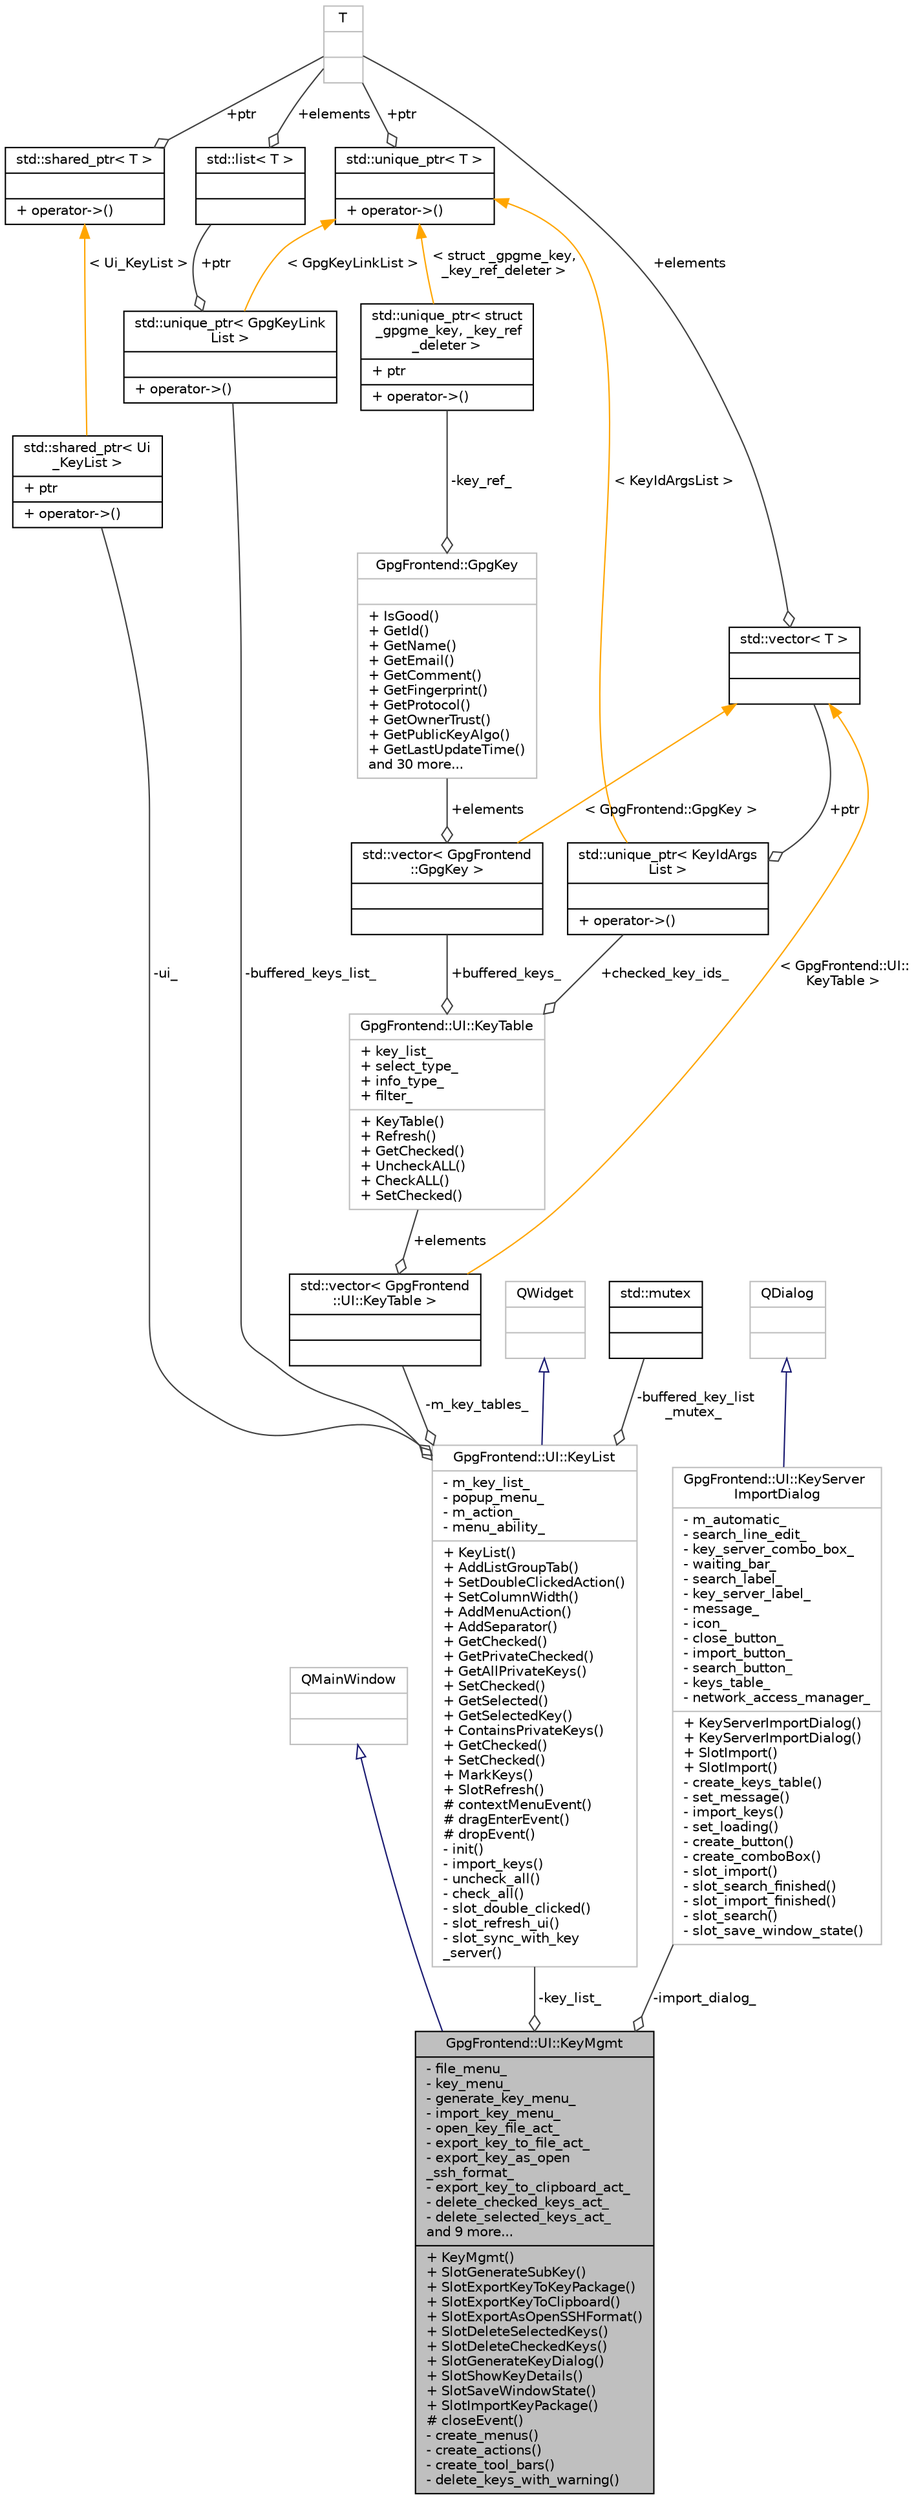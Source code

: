 digraph "GpgFrontend::UI::KeyMgmt"
{
 // INTERACTIVE_SVG=YES
 // LATEX_PDF_SIZE
  edge [fontname="Helvetica",fontsize="10",labelfontname="Helvetica",labelfontsize="10"];
  node [fontname="Helvetica",fontsize="10",shape=record];
  Node1 [label="{GpgFrontend::UI::KeyMgmt\n|- file_menu_\l- key_menu_\l- generate_key_menu_\l- import_key_menu_\l- open_key_file_act_\l- export_key_to_file_act_\l- export_key_as_open\l_ssh_format_\l- export_key_to_clipboard_act_\l- delete_checked_keys_act_\l- delete_selected_keys_act_\land 9 more...\l|+ KeyMgmt()\l+ SlotGenerateSubKey()\l+ SlotExportKeyToKeyPackage()\l+ SlotExportKeyToClipboard()\l+ SlotExportAsOpenSSHFormat()\l+ SlotDeleteSelectedKeys()\l+ SlotDeleteCheckedKeys()\l+ SlotGenerateKeyDialog()\l+ SlotShowKeyDetails()\l+ SlotSaveWindowState()\l+ SlotImportKeyPackage()\l# closeEvent()\l- create_menus()\l- create_actions()\l- create_tool_bars()\l- delete_keys_with_warning()\l}",height=0.2,width=0.4,color="black", fillcolor="grey75", style="filled", fontcolor="black",tooltip=" "];
  Node2 -> Node1 [dir="back",color="midnightblue",fontsize="10",style="solid",arrowtail="onormal",fontname="Helvetica"];
  Node2 [label="{QMainWindow\n||}",height=0.2,width=0.4,color="grey75", fillcolor="white", style="filled",tooltip=" "];
  Node3 -> Node1 [color="grey25",fontsize="10",style="solid",label=" -key_list_" ,arrowhead="odiamond",fontname="Helvetica"];
  Node3 [label="{GpgFrontend::UI::KeyList\n|- m_key_list_\l- popup_menu_\l- m_action_\l- menu_ability_\l|+ KeyList()\l+ AddListGroupTab()\l+ SetDoubleClickedAction()\l+ SetColumnWidth()\l+ AddMenuAction()\l+ AddSeparator()\l+ GetChecked()\l+ GetPrivateChecked()\l+ GetAllPrivateKeys()\l+ SetChecked()\l+ GetSelected()\l+ GetSelectedKey()\l+ ContainsPrivateKeys()\l+ GetChecked()\l+ SetChecked()\l+ MarkKeys()\l+ SlotRefresh()\l# contextMenuEvent()\l# dragEnterEvent()\l# dropEvent()\l- init()\l- import_keys()\l- uncheck_all()\l- check_all()\l- slot_double_clicked()\l- slot_refresh_ui()\l- slot_sync_with_key\l_server()\l}",height=0.2,width=0.4,color="grey75", fillcolor="white", style="filled",URL="$classGpgFrontend_1_1UI_1_1KeyList.html",tooltip=" "];
  Node4 -> Node3 [dir="back",color="midnightblue",fontsize="10",style="solid",arrowtail="onormal",fontname="Helvetica"];
  Node4 [label="{QWidget\n||}",height=0.2,width=0.4,color="grey75", fillcolor="white", style="filled",tooltip=" "];
  Node5 -> Node3 [color="grey25",fontsize="10",style="solid",label=" -buffered_key_list\l_mutex_" ,arrowhead="odiamond",fontname="Helvetica"];
  Node5 [label="{std::mutex\n||}",height=0.2,width=0.4,color="black", fillcolor="white", style="filled",tooltip=" "];
  Node6 -> Node3 [color="grey25",fontsize="10",style="solid",label=" -ui_" ,arrowhead="odiamond",fontname="Helvetica"];
  Node6 [label="{std::shared_ptr\< Ui\l_KeyList \>\n|+ ptr\l|+ operator-\>()\l}",height=0.2,width=0.4,color="black", fillcolor="white", style="filled",tooltip=" "];
  Node7 -> Node6 [dir="back",color="orange",fontsize="10",style="solid",label=" \< Ui_KeyList \>" ,fontname="Helvetica"];
  Node7 [label="{std::shared_ptr\< T \>\n||+ operator-\>()\l}",height=0.2,width=0.4,color="black", fillcolor="white", style="filled",tooltip=" "];
  Node8 -> Node7 [color="grey25",fontsize="10",style="solid",label=" +ptr" ,arrowhead="odiamond",fontname="Helvetica"];
  Node8 [label="{T\n||}",height=0.2,width=0.4,color="grey75", fillcolor="white", style="filled",tooltip=" "];
  Node9 -> Node3 [color="grey25",fontsize="10",style="solid",label=" -m_key_tables_" ,arrowhead="odiamond",fontname="Helvetica"];
  Node9 [label="{std::vector\< GpgFrontend\l::UI::KeyTable \>\n||}",height=0.2,width=0.4,color="black", fillcolor="white", style="filled",tooltip=" "];
  Node10 -> Node9 [color="grey25",fontsize="10",style="solid",label=" +elements" ,arrowhead="odiamond",fontname="Helvetica"];
  Node10 [label="{GpgFrontend::UI::KeyTable\n|+ key_list_\l+ select_type_\l+ info_type_\l+ filter_\l|+ KeyTable()\l+ Refresh()\l+ GetChecked()\l+ UncheckALL()\l+ CheckALL()\l+ SetChecked()\l}",height=0.2,width=0.4,color="grey75", fillcolor="white", style="filled",URL="$structGpgFrontend_1_1UI_1_1KeyTable.html",tooltip=" "];
  Node11 -> Node10 [color="grey25",fontsize="10",style="solid",label=" +buffered_keys_" ,arrowhead="odiamond",fontname="Helvetica"];
  Node11 [label="{std::vector\< GpgFrontend\l::GpgKey \>\n||}",height=0.2,width=0.4,color="black", fillcolor="white", style="filled",tooltip=" "];
  Node12 -> Node11 [color="grey25",fontsize="10",style="solid",label=" +elements" ,arrowhead="odiamond",fontname="Helvetica"];
  Node12 [label="{GpgFrontend::GpgKey\n||+ IsGood()\l+ GetId()\l+ GetName()\l+ GetEmail()\l+ GetComment()\l+ GetFingerprint()\l+ GetProtocol()\l+ GetOwnerTrust()\l+ GetPublicKeyAlgo()\l+ GetLastUpdateTime()\land 30 more...\l}",height=0.2,width=0.4,color="grey75", fillcolor="white", style="filled",URL="$classGpgFrontend_1_1GpgKey.html",tooltip=" "];
  Node13 -> Node12 [color="grey25",fontsize="10",style="solid",label=" -key_ref_" ,arrowhead="odiamond",fontname="Helvetica"];
  Node13 [label="{std::unique_ptr\< struct\l _gpgme_key, _key_ref\l_deleter \>\n|+ ptr\l|+ operator-\>()\l}",height=0.2,width=0.4,color="black", fillcolor="white", style="filled",tooltip=" "];
  Node14 -> Node13 [dir="back",color="orange",fontsize="10",style="solid",label=" \< struct _gpgme_key,\l _key_ref_deleter \>" ,fontname="Helvetica"];
  Node14 [label="{std::unique_ptr\< T \>\n||+ operator-\>()\l}",height=0.2,width=0.4,color="black", fillcolor="white", style="filled",tooltip=" "];
  Node8 -> Node14 [color="grey25",fontsize="10",style="solid",label=" +ptr" ,arrowhead="odiamond",fontname="Helvetica"];
  Node15 -> Node11 [dir="back",color="orange",fontsize="10",style="solid",label=" \< GpgFrontend::GpgKey \>" ,fontname="Helvetica"];
  Node15 [label="{std::vector\< T \>\n||}",height=0.2,width=0.4,color="black", fillcolor="white", style="filled",tooltip=" "];
  Node8 -> Node15 [color="grey25",fontsize="10",style="solid",label=" +elements" ,arrowhead="odiamond",fontname="Helvetica"];
  Node16 -> Node10 [color="grey25",fontsize="10",style="solid",label=" +checked_key_ids_" ,arrowhead="odiamond",fontname="Helvetica"];
  Node16 [label="{std::unique_ptr\< KeyIdArgs\lList \>\n||+ operator-\>()\l}",height=0.2,width=0.4,color="black", fillcolor="white", style="filled",tooltip=" "];
  Node15 -> Node16 [color="grey25",fontsize="10",style="solid",label=" +ptr" ,arrowhead="odiamond",fontname="Helvetica"];
  Node14 -> Node16 [dir="back",color="orange",fontsize="10",style="solid",label=" \< KeyIdArgsList \>" ,fontname="Helvetica"];
  Node15 -> Node9 [dir="back",color="orange",fontsize="10",style="solid",label=" \< GpgFrontend::UI::\lKeyTable \>" ,fontname="Helvetica"];
  Node17 -> Node3 [color="grey25",fontsize="10",style="solid",label=" -buffered_keys_list_" ,arrowhead="odiamond",fontname="Helvetica"];
  Node17 [label="{std::unique_ptr\< GpgKeyLink\lList \>\n||+ operator-\>()\l}",height=0.2,width=0.4,color="black", fillcolor="white", style="filled",tooltip=" "];
  Node18 -> Node17 [color="grey25",fontsize="10",style="solid",label=" +ptr" ,arrowhead="odiamond",fontname="Helvetica"];
  Node18 [label="{std::list\< T \>\n||}",height=0.2,width=0.4,color="black", fillcolor="white", style="filled",tooltip=" "];
  Node8 -> Node18 [color="grey25",fontsize="10",style="solid",label=" +elements" ,arrowhead="odiamond",fontname="Helvetica"];
  Node14 -> Node17 [dir="back",color="orange",fontsize="10",style="solid",label=" \< GpgKeyLinkList \>" ,fontname="Helvetica"];
  Node19 -> Node1 [color="grey25",fontsize="10",style="solid",label=" -import_dialog_" ,arrowhead="odiamond",fontname="Helvetica"];
  Node19 [label="{GpgFrontend::UI::KeyServer\lImportDialog\n|- m_automatic_\l- search_line_edit_\l- key_server_combo_box_\l- waiting_bar_\l- search_label_\l- key_server_label_\l- message_\l- icon_\l- close_button_\l- import_button_\l- search_button_\l- keys_table_\l- network_access_manager_\l|+ KeyServerImportDialog()\l+ KeyServerImportDialog()\l+ SlotImport()\l+ SlotImport()\l- create_keys_table()\l- set_message()\l- import_keys()\l- set_loading()\l- create_button()\l- create_comboBox()\l- slot_import()\l- slot_search_finished()\l- slot_import_finished()\l- slot_search()\l- slot_save_window_state()\l}",height=0.2,width=0.4,color="grey75", fillcolor="white", style="filled",URL="$classGpgFrontend_1_1UI_1_1KeyServerImportDialog.html",tooltip=" "];
  Node20 -> Node19 [dir="back",color="midnightblue",fontsize="10",style="solid",arrowtail="onormal",fontname="Helvetica"];
  Node20 [label="{QDialog\n||}",height=0.2,width=0.4,color="grey75", fillcolor="white", style="filled",tooltip=" "];
}
